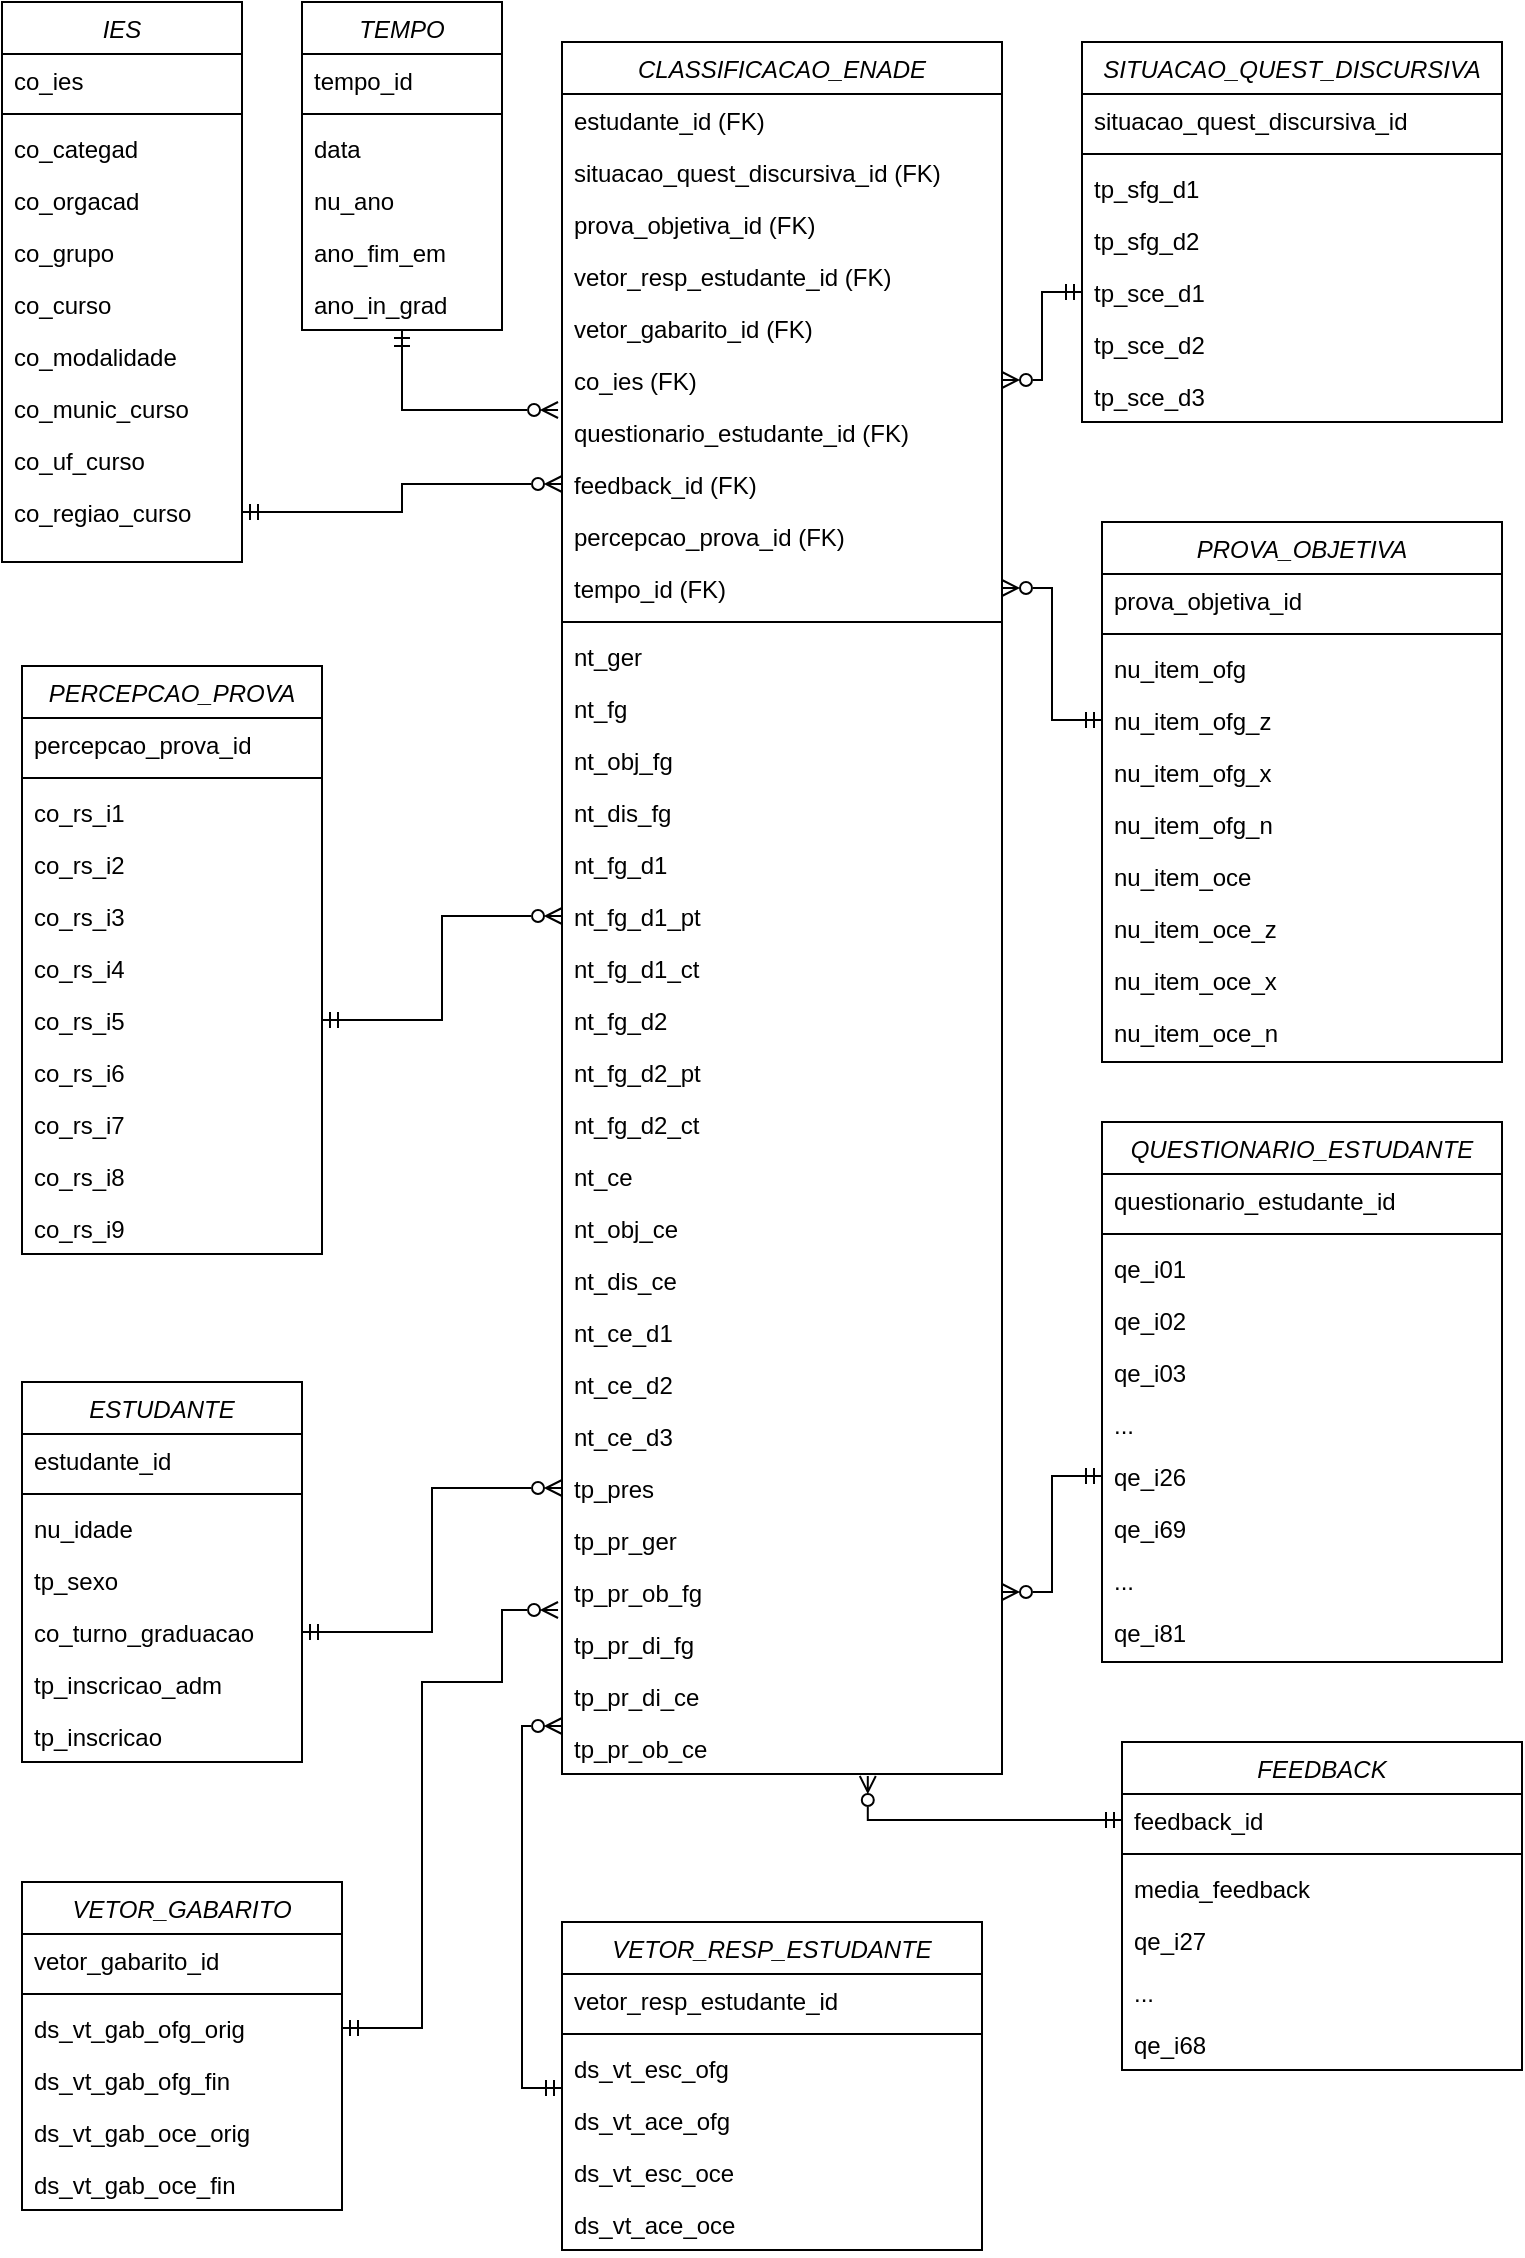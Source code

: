 <mxfile version="15.8.6" type="device"><diagram id="ba_h4ivJS6y_Fy19ibDH" name="Page-1"><mxGraphModel dx="868" dy="442" grid="1" gridSize="10" guides="1" tooltips="1" connect="1" arrows="1" fold="1" page="1" pageScale="1" pageWidth="827" pageHeight="1169" math="0" shadow="0"><root><mxCell id="0"/><mxCell id="1" parent="0"/><mxCell id="IWCST9EDbvNcJb1vTDIy-1" value="IES" style="swimlane;fontStyle=2;align=center;verticalAlign=top;childLayout=stackLayout;horizontal=1;startSize=26;horizontalStack=0;resizeParent=1;resizeLast=0;collapsible=1;marginBottom=0;rounded=0;shadow=0;strokeWidth=1;" parent="1" vertex="1"><mxGeometry x="40" y="10" width="120" height="280" as="geometry"><mxRectangle x="90" y="290" width="160" height="26" as="alternateBounds"/></mxGeometry></mxCell><mxCell id="IWCST9EDbvNcJb1vTDIy-2" value="co_ies" style="text;align=left;verticalAlign=top;spacingLeft=4;spacingRight=4;overflow=hidden;rotatable=0;points=[[0,0.5],[1,0.5]];portConstraint=eastwest;" parent="IWCST9EDbvNcJb1vTDIy-1" vertex="1"><mxGeometry y="26" width="120" height="26" as="geometry"/></mxCell><mxCell id="IWCST9EDbvNcJb1vTDIy-3" value="" style="line;html=1;strokeWidth=1;align=left;verticalAlign=middle;spacingTop=-1;spacingLeft=3;spacingRight=3;rotatable=0;labelPosition=right;points=[];portConstraint=eastwest;" parent="IWCST9EDbvNcJb1vTDIy-1" vertex="1"><mxGeometry y="52" width="120" height="8" as="geometry"/></mxCell><mxCell id="IWCST9EDbvNcJb1vTDIy-4" value="co_categad" style="text;align=left;verticalAlign=top;spacingLeft=4;spacingRight=4;overflow=hidden;rotatable=0;points=[[0,0.5],[1,0.5]];portConstraint=eastwest;" parent="IWCST9EDbvNcJb1vTDIy-1" vertex="1"><mxGeometry y="60" width="120" height="26" as="geometry"/></mxCell><mxCell id="IWCST9EDbvNcJb1vTDIy-5" value="co_orgacad" style="text;align=left;verticalAlign=top;spacingLeft=4;spacingRight=4;overflow=hidden;rotatable=0;points=[[0,0.5],[1,0.5]];portConstraint=eastwest;rounded=0;shadow=0;html=0;" parent="IWCST9EDbvNcJb1vTDIy-1" vertex="1"><mxGeometry y="86" width="120" height="26" as="geometry"/></mxCell><mxCell id="IWCST9EDbvNcJb1vTDIy-6" value="co_grupo" style="text;align=left;verticalAlign=top;spacingLeft=4;spacingRight=4;overflow=hidden;rotatable=0;points=[[0,0.5],[1,0.5]];portConstraint=eastwest;" parent="IWCST9EDbvNcJb1vTDIy-1" vertex="1"><mxGeometry y="112" width="120" height="26" as="geometry"/></mxCell><mxCell id="IWCST9EDbvNcJb1vTDIy-7" value="co_curso" style="text;align=left;verticalAlign=top;spacingLeft=4;spacingRight=4;overflow=hidden;rotatable=0;points=[[0,0.5],[1,0.5]];portConstraint=eastwest;" parent="IWCST9EDbvNcJb1vTDIy-1" vertex="1"><mxGeometry y="138" width="120" height="26" as="geometry"/></mxCell><mxCell id="IWCST9EDbvNcJb1vTDIy-8" value="co_modalidade" style="text;align=left;verticalAlign=top;spacingLeft=4;spacingRight=4;overflow=hidden;rotatable=0;points=[[0,0.5],[1,0.5]];portConstraint=eastwest;" parent="IWCST9EDbvNcJb1vTDIy-1" vertex="1"><mxGeometry y="164" width="120" height="26" as="geometry"/></mxCell><mxCell id="IWCST9EDbvNcJb1vTDIy-9" value="co_munic_curso" style="text;align=left;verticalAlign=top;spacingLeft=4;spacingRight=4;overflow=hidden;rotatable=0;points=[[0,0.5],[1,0.5]];portConstraint=eastwest;" parent="IWCST9EDbvNcJb1vTDIy-1" vertex="1"><mxGeometry y="190" width="120" height="26" as="geometry"/></mxCell><mxCell id="IWCST9EDbvNcJb1vTDIy-10" value="co_uf_curso" style="text;align=left;verticalAlign=top;spacingLeft=4;spacingRight=4;overflow=hidden;rotatable=0;points=[[0,0.5],[1,0.5]];portConstraint=eastwest;" parent="IWCST9EDbvNcJb1vTDIy-1" vertex="1"><mxGeometry y="216" width="120" height="26" as="geometry"/></mxCell><mxCell id="IWCST9EDbvNcJb1vTDIy-11" value="co_regiao_curso" style="text;align=left;verticalAlign=top;spacingLeft=4;spacingRight=4;overflow=hidden;rotatable=0;points=[[0,0.5],[1,0.5]];portConstraint=eastwest;" parent="IWCST9EDbvNcJb1vTDIy-1" vertex="1"><mxGeometry y="242" width="120" height="26" as="geometry"/></mxCell><mxCell id="IWCST9EDbvNcJb1vTDIy-16" value="CLASSIFICACAO_ENADE" style="swimlane;fontStyle=2;align=center;verticalAlign=top;childLayout=stackLayout;horizontal=1;startSize=26;horizontalStack=0;resizeParent=1;resizeLast=0;collapsible=1;marginBottom=0;rounded=0;shadow=0;strokeWidth=1;" parent="1" vertex="1"><mxGeometry x="320" y="30" width="220" height="866" as="geometry"><mxRectangle x="550" y="140" width="160" height="26" as="alternateBounds"/></mxGeometry></mxCell><mxCell id="C4GE0mZoSzDevrHWdvWt-9" value="estudante_id (FK)" style="text;align=left;verticalAlign=top;spacingLeft=4;spacingRight=4;overflow=hidden;rotatable=0;points=[[0,0.5],[1,0.5]];portConstraint=eastwest;rounded=0;shadow=0;html=0;" parent="IWCST9EDbvNcJb1vTDIy-16" vertex="1"><mxGeometry y="26" width="220" height="26" as="geometry"/></mxCell><mxCell id="IWCST9EDbvNcJb1vTDIy-19" value="situacao_quest_discursiva_id (FK)" style="text;align=left;verticalAlign=top;spacingLeft=4;spacingRight=4;overflow=hidden;rotatable=0;points=[[0,0.5],[1,0.5]];portConstraint=eastwest;rounded=0;shadow=0;html=0;" parent="IWCST9EDbvNcJb1vTDIy-16" vertex="1"><mxGeometry y="52" width="220" height="26" as="geometry"/></mxCell><mxCell id="GrWJBbrMZWDNgsEZ66Qq-13" value="prova_objetiva_id (FK)" style="text;align=left;verticalAlign=top;spacingLeft=4;spacingRight=4;overflow=hidden;rotatable=0;points=[[0,0.5],[1,0.5]];portConstraint=eastwest;rounded=0;shadow=0;html=0;" vertex="1" parent="IWCST9EDbvNcJb1vTDIy-16"><mxGeometry y="78" width="220" height="26" as="geometry"/></mxCell><mxCell id="GrWJBbrMZWDNgsEZ66Qq-15" value="vetor_resp_estudante_id (FK)" style="text;align=left;verticalAlign=top;spacingLeft=4;spacingRight=4;overflow=hidden;rotatable=0;points=[[0,0.5],[1,0.5]];portConstraint=eastwest;rounded=0;shadow=0;html=0;" vertex="1" parent="IWCST9EDbvNcJb1vTDIy-16"><mxGeometry y="104" width="220" height="26" as="geometry"/></mxCell><mxCell id="GrWJBbrMZWDNgsEZ66Qq-16" value="vetor_gabarito_id (FK)" style="text;align=left;verticalAlign=top;spacingLeft=4;spacingRight=4;overflow=hidden;rotatable=0;points=[[0,0.5],[1,0.5]];portConstraint=eastwest;rounded=0;shadow=0;html=0;" vertex="1" parent="IWCST9EDbvNcJb1vTDIy-16"><mxGeometry y="130" width="220" height="26" as="geometry"/></mxCell><mxCell id="IWCST9EDbvNcJb1vTDIy-17" value="co_ies (FK)" style="text;align=left;verticalAlign=top;spacingLeft=4;spacingRight=4;overflow=hidden;rotatable=0;points=[[0,0.5],[1,0.5]];portConstraint=eastwest;" parent="IWCST9EDbvNcJb1vTDIy-16" vertex="1"><mxGeometry y="156" width="220" height="26" as="geometry"/></mxCell><mxCell id="C4GE0mZoSzDevrHWdvWt-8" value="questionario_estudante_id (FK)" style="text;align=left;verticalAlign=top;spacingLeft=4;spacingRight=4;overflow=hidden;rotatable=0;points=[[0,0.5],[1,0.5]];portConstraint=eastwest;rounded=0;shadow=0;html=0;" parent="IWCST9EDbvNcJb1vTDIy-16" vertex="1"><mxGeometry y="182" width="220" height="26" as="geometry"/></mxCell><mxCell id="GrWJBbrMZWDNgsEZ66Qq-14" value="feedback_id (FK)" style="text;align=left;verticalAlign=top;spacingLeft=4;spacingRight=4;overflow=hidden;rotatable=0;points=[[0,0.5],[1,0.5]];portConstraint=eastwest;rounded=0;shadow=0;html=0;" vertex="1" parent="IWCST9EDbvNcJb1vTDIy-16"><mxGeometry y="208" width="220" height="26" as="geometry"/></mxCell><mxCell id="C4GE0mZoSzDevrHWdvWt-10" value="percepcao_prova_id (FK)" style="text;align=left;verticalAlign=top;spacingLeft=4;spacingRight=4;overflow=hidden;rotatable=0;points=[[0,0.5],[1,0.5]];portConstraint=eastwest;rounded=0;shadow=0;html=0;" parent="IWCST9EDbvNcJb1vTDIy-16" vertex="1"><mxGeometry y="234" width="220" height="26" as="geometry"/></mxCell><mxCell id="IWCST9EDbvNcJb1vTDIy-18" value="tempo_id (FK)" style="text;align=left;verticalAlign=top;spacingLeft=4;spacingRight=4;overflow=hidden;rotatable=0;points=[[0,0.5],[1,0.5]];portConstraint=eastwest;rounded=0;shadow=0;html=0;" parent="IWCST9EDbvNcJb1vTDIy-16" vertex="1"><mxGeometry y="260" width="220" height="26" as="geometry"/></mxCell><mxCell id="IWCST9EDbvNcJb1vTDIy-20" value="" style="line;html=1;strokeWidth=1;align=left;verticalAlign=middle;spacingTop=-1;spacingLeft=3;spacingRight=3;rotatable=0;labelPosition=right;points=[];portConstraint=eastwest;" parent="IWCST9EDbvNcJb1vTDIy-16" vertex="1"><mxGeometry y="286" width="220" height="8" as="geometry"/></mxCell><mxCell id="IWCST9EDbvNcJb1vTDIy-102" value="nt_ger" style="text;align=left;verticalAlign=top;spacingLeft=4;spacingRight=4;overflow=hidden;rotatable=0;points=[[0,0.5],[1,0.5]];portConstraint=eastwest;" parent="IWCST9EDbvNcJb1vTDIy-16" vertex="1"><mxGeometry y="294" width="220" height="26" as="geometry"/></mxCell><mxCell id="IWCST9EDbvNcJb1vTDIy-103" value="nt_fg" style="text;align=left;verticalAlign=top;spacingLeft=4;spacingRight=4;overflow=hidden;rotatable=0;points=[[0,0.5],[1,0.5]];portConstraint=eastwest;" parent="IWCST9EDbvNcJb1vTDIy-16" vertex="1"><mxGeometry y="320" width="220" height="26" as="geometry"/></mxCell><mxCell id="IWCST9EDbvNcJb1vTDIy-104" value="nt_obj_fg" style="text;align=left;verticalAlign=top;spacingLeft=4;spacingRight=4;overflow=hidden;rotatable=0;points=[[0,0.5],[1,0.5]];portConstraint=eastwest;" parent="IWCST9EDbvNcJb1vTDIy-16" vertex="1"><mxGeometry y="346" width="220" height="26" as="geometry"/></mxCell><mxCell id="IWCST9EDbvNcJb1vTDIy-105" value="nt_dis_fg" style="text;align=left;verticalAlign=top;spacingLeft=4;spacingRight=4;overflow=hidden;rotatable=0;points=[[0,0.5],[1,0.5]];portConstraint=eastwest;" parent="IWCST9EDbvNcJb1vTDIy-16" vertex="1"><mxGeometry y="372" width="220" height="26" as="geometry"/></mxCell><mxCell id="IWCST9EDbvNcJb1vTDIy-106" value="nt_fg_d1" style="text;align=left;verticalAlign=top;spacingLeft=4;spacingRight=4;overflow=hidden;rotatable=0;points=[[0,0.5],[1,0.5]];portConstraint=eastwest;" parent="IWCST9EDbvNcJb1vTDIy-16" vertex="1"><mxGeometry y="398" width="220" height="26" as="geometry"/></mxCell><mxCell id="IWCST9EDbvNcJb1vTDIy-107" value="nt_fg_d1_pt" style="text;align=left;verticalAlign=top;spacingLeft=4;spacingRight=4;overflow=hidden;rotatable=0;points=[[0,0.5],[1,0.5]];portConstraint=eastwest;" parent="IWCST9EDbvNcJb1vTDIy-16" vertex="1"><mxGeometry y="424" width="220" height="26" as="geometry"/></mxCell><mxCell id="IWCST9EDbvNcJb1vTDIy-108" value="nt_fg_d1_ct" style="text;align=left;verticalAlign=top;spacingLeft=4;spacingRight=4;overflow=hidden;rotatable=0;points=[[0,0.5],[1,0.5]];portConstraint=eastwest;" parent="IWCST9EDbvNcJb1vTDIy-16" vertex="1"><mxGeometry y="450" width="220" height="26" as="geometry"/></mxCell><mxCell id="IWCST9EDbvNcJb1vTDIy-109" value="nt_fg_d2" style="text;align=left;verticalAlign=top;spacingLeft=4;spacingRight=4;overflow=hidden;rotatable=0;points=[[0,0.5],[1,0.5]];portConstraint=eastwest;" parent="IWCST9EDbvNcJb1vTDIy-16" vertex="1"><mxGeometry y="476" width="220" height="26" as="geometry"/></mxCell><mxCell id="IWCST9EDbvNcJb1vTDIy-110" value="nt_fg_d2_pt" style="text;align=left;verticalAlign=top;spacingLeft=4;spacingRight=4;overflow=hidden;rotatable=0;points=[[0,0.5],[1,0.5]];portConstraint=eastwest;" parent="IWCST9EDbvNcJb1vTDIy-16" vertex="1"><mxGeometry y="502" width="220" height="26" as="geometry"/></mxCell><mxCell id="IWCST9EDbvNcJb1vTDIy-111" value="nt_fg_d2_ct" style="text;align=left;verticalAlign=top;spacingLeft=4;spacingRight=4;overflow=hidden;rotatable=0;points=[[0,0.5],[1,0.5]];portConstraint=eastwest;" parent="IWCST9EDbvNcJb1vTDIy-16" vertex="1"><mxGeometry y="528" width="220" height="26" as="geometry"/></mxCell><mxCell id="IWCST9EDbvNcJb1vTDIy-112" value="nt_ce" style="text;align=left;verticalAlign=top;spacingLeft=4;spacingRight=4;overflow=hidden;rotatable=0;points=[[0,0.5],[1,0.5]];portConstraint=eastwest;" parent="IWCST9EDbvNcJb1vTDIy-16" vertex="1"><mxGeometry y="554" width="220" height="26" as="geometry"/></mxCell><mxCell id="IWCST9EDbvNcJb1vTDIy-158" value="nt_obj_ce" style="text;align=left;verticalAlign=top;spacingLeft=4;spacingRight=4;overflow=hidden;rotatable=0;points=[[0,0.5],[1,0.5]];portConstraint=eastwest;" parent="IWCST9EDbvNcJb1vTDIy-16" vertex="1"><mxGeometry y="580" width="220" height="26" as="geometry"/></mxCell><mxCell id="IWCST9EDbvNcJb1vTDIy-159" value="nt_dis_ce" style="text;align=left;verticalAlign=top;spacingLeft=4;spacingRight=4;overflow=hidden;rotatable=0;points=[[0,0.5],[1,0.5]];portConstraint=eastwest;" parent="IWCST9EDbvNcJb1vTDIy-16" vertex="1"><mxGeometry y="606" width="220" height="26" as="geometry"/></mxCell><mxCell id="IWCST9EDbvNcJb1vTDIy-160" value="nt_ce_d1" style="text;align=left;verticalAlign=top;spacingLeft=4;spacingRight=4;overflow=hidden;rotatable=0;points=[[0,0.5],[1,0.5]];portConstraint=eastwest;" parent="IWCST9EDbvNcJb1vTDIy-16" vertex="1"><mxGeometry y="632" width="220" height="26" as="geometry"/></mxCell><mxCell id="IWCST9EDbvNcJb1vTDIy-161" value="nt_ce_d2" style="text;align=left;verticalAlign=top;spacingLeft=4;spacingRight=4;overflow=hidden;rotatable=0;points=[[0,0.5],[1,0.5]];portConstraint=eastwest;" parent="IWCST9EDbvNcJb1vTDIy-16" vertex="1"><mxGeometry y="658" width="220" height="26" as="geometry"/></mxCell><mxCell id="IWCST9EDbvNcJb1vTDIy-162" value="nt_ce_d3" style="text;align=left;verticalAlign=top;spacingLeft=4;spacingRight=4;overflow=hidden;rotatable=0;points=[[0,0.5],[1,0.5]];portConstraint=eastwest;" parent="IWCST9EDbvNcJb1vTDIy-16" vertex="1"><mxGeometry y="684" width="220" height="26" as="geometry"/></mxCell><mxCell id="IWCST9EDbvNcJb1vTDIy-72" value="tp_pres" style="text;align=left;verticalAlign=top;spacingLeft=4;spacingRight=4;overflow=hidden;rotatable=0;points=[[0,0.5],[1,0.5]];portConstraint=eastwest;" parent="IWCST9EDbvNcJb1vTDIy-16" vertex="1"><mxGeometry y="710" width="220" height="26" as="geometry"/></mxCell><mxCell id="IWCST9EDbvNcJb1vTDIy-73" value="tp_pr_ger" style="text;align=left;verticalAlign=top;spacingLeft=4;spacingRight=4;overflow=hidden;rotatable=0;points=[[0,0.5],[1,0.5]];portConstraint=eastwest;" parent="IWCST9EDbvNcJb1vTDIy-16" vertex="1"><mxGeometry y="736" width="220" height="26" as="geometry"/></mxCell><mxCell id="G4sSqQQe-vU9CgcFSN1n-17" value="tp_pr_ob_fg" style="text;align=left;verticalAlign=top;spacingLeft=4;spacingRight=4;overflow=hidden;rotatable=0;points=[[0,0.5],[1,0.5]];portConstraint=eastwest;" parent="IWCST9EDbvNcJb1vTDIy-16" vertex="1"><mxGeometry y="762" width="220" height="26" as="geometry"/></mxCell><mxCell id="IWCST9EDbvNcJb1vTDIy-75" value="tp_pr_di_fg" style="text;align=left;verticalAlign=top;spacingLeft=4;spacingRight=4;overflow=hidden;rotatable=0;points=[[0,0.5],[1,0.5]];portConstraint=eastwest;" parent="IWCST9EDbvNcJb1vTDIy-16" vertex="1"><mxGeometry y="788" width="220" height="26" as="geometry"/></mxCell><mxCell id="IWCST9EDbvNcJb1vTDIy-77" value="tp_pr_di_ce" style="text;align=left;verticalAlign=top;spacingLeft=4;spacingRight=4;overflow=hidden;rotatable=0;points=[[0,0.5],[1,0.5]];portConstraint=eastwest;" parent="IWCST9EDbvNcJb1vTDIy-16" vertex="1"><mxGeometry y="814" width="220" height="26" as="geometry"/></mxCell><mxCell id="IWCST9EDbvNcJb1vTDIy-76" value="tp_pr_ob_ce" style="text;align=left;verticalAlign=top;spacingLeft=4;spacingRight=4;overflow=hidden;rotatable=0;points=[[0,0.5],[1,0.5]];portConstraint=eastwest;" parent="IWCST9EDbvNcJb1vTDIy-16" vertex="1"><mxGeometry y="840" width="220" height="26" as="geometry"/></mxCell><mxCell id="IWCST9EDbvNcJb1vTDIy-53" value="SITUACAO_QUEST_DISCURSIVA" style="swimlane;fontStyle=2;align=center;verticalAlign=top;childLayout=stackLayout;horizontal=1;startSize=26;horizontalStack=0;resizeParent=1;resizeLast=0;collapsible=1;marginBottom=0;rounded=0;shadow=0;strokeWidth=1;" parent="1" vertex="1"><mxGeometry x="580" y="30" width="210" height="190" as="geometry"><mxRectangle x="550" y="140" width="160" height="26" as="alternateBounds"/></mxGeometry></mxCell><mxCell id="IWCST9EDbvNcJb1vTDIy-54" value="situacao_quest_discursiva_id" style="text;align=left;verticalAlign=top;spacingLeft=4;spacingRight=4;overflow=hidden;rotatable=0;points=[[0,0.5],[1,0.5]];portConstraint=eastwest;" parent="IWCST9EDbvNcJb1vTDIy-53" vertex="1"><mxGeometry y="26" width="210" height="26" as="geometry"/></mxCell><mxCell id="IWCST9EDbvNcJb1vTDIy-55" value="" style="line;html=1;strokeWidth=1;align=left;verticalAlign=middle;spacingTop=-1;spacingLeft=3;spacingRight=3;rotatable=0;labelPosition=right;points=[];portConstraint=eastwest;" parent="IWCST9EDbvNcJb1vTDIy-53" vertex="1"><mxGeometry y="52" width="210" height="8" as="geometry"/></mxCell><mxCell id="IWCST9EDbvNcJb1vTDIy-87" value="tp_sfg_d1" style="text;align=left;verticalAlign=top;spacingLeft=4;spacingRight=4;overflow=hidden;rotatable=0;points=[[0,0.5],[1,0.5]];portConstraint=eastwest;" parent="IWCST9EDbvNcJb1vTDIy-53" vertex="1"><mxGeometry y="60" width="210" height="26" as="geometry"/></mxCell><mxCell id="IWCST9EDbvNcJb1vTDIy-88" value="tp_sfg_d2" style="text;align=left;verticalAlign=top;spacingLeft=4;spacingRight=4;overflow=hidden;rotatable=0;points=[[0,0.5],[1,0.5]];portConstraint=eastwest;" parent="IWCST9EDbvNcJb1vTDIy-53" vertex="1"><mxGeometry y="86" width="210" height="26" as="geometry"/></mxCell><mxCell id="IWCST9EDbvNcJb1vTDIy-89" value="tp_sce_d1" style="text;align=left;verticalAlign=top;spacingLeft=4;spacingRight=4;overflow=hidden;rotatable=0;points=[[0,0.5],[1,0.5]];portConstraint=eastwest;" parent="IWCST9EDbvNcJb1vTDIy-53" vertex="1"><mxGeometry y="112" width="210" height="26" as="geometry"/></mxCell><mxCell id="IWCST9EDbvNcJb1vTDIy-90" value="tp_sce_d2" style="text;align=left;verticalAlign=top;spacingLeft=4;spacingRight=4;overflow=hidden;rotatable=0;points=[[0,0.5],[1,0.5]];portConstraint=eastwest;" parent="IWCST9EDbvNcJb1vTDIy-53" vertex="1"><mxGeometry y="138" width="210" height="26" as="geometry"/></mxCell><mxCell id="IWCST9EDbvNcJb1vTDIy-91" value="tp_sce_d3" style="text;align=left;verticalAlign=top;spacingLeft=4;spacingRight=4;overflow=hidden;rotatable=0;points=[[0,0.5],[1,0.5]];portConstraint=eastwest;" parent="IWCST9EDbvNcJb1vTDIy-53" vertex="1"><mxGeometry y="164" width="210" height="26" as="geometry"/></mxCell><mxCell id="IWCST9EDbvNcJb1vTDIy-114" value="PERCEPCAO_PROVA" style="swimlane;fontStyle=2;align=center;verticalAlign=top;childLayout=stackLayout;horizontal=1;startSize=26;horizontalStack=0;resizeParent=1;resizeLast=0;collapsible=1;marginBottom=0;rounded=0;shadow=0;strokeWidth=1;" parent="1" vertex="1"><mxGeometry x="50" y="342" width="150" height="294" as="geometry"><mxRectangle x="550" y="140" width="160" height="26" as="alternateBounds"/></mxGeometry></mxCell><mxCell id="IWCST9EDbvNcJb1vTDIy-115" value="percepcao_prova_id" style="text;align=left;verticalAlign=top;spacingLeft=4;spacingRight=4;overflow=hidden;rotatable=0;points=[[0,0.5],[1,0.5]];portConstraint=eastwest;" parent="IWCST9EDbvNcJb1vTDIy-114" vertex="1"><mxGeometry y="26" width="150" height="26" as="geometry"/></mxCell><mxCell id="IWCST9EDbvNcJb1vTDIy-116" value="" style="line;html=1;strokeWidth=1;align=left;verticalAlign=middle;spacingTop=-1;spacingLeft=3;spacingRight=3;rotatable=0;labelPosition=right;points=[];portConstraint=eastwest;" parent="IWCST9EDbvNcJb1vTDIy-114" vertex="1"><mxGeometry y="52" width="150" height="8" as="geometry"/></mxCell><mxCell id="IWCST9EDbvNcJb1vTDIy-117" value="co_rs_i1" style="text;align=left;verticalAlign=top;spacingLeft=4;spacingRight=4;overflow=hidden;rotatable=0;points=[[0,0.5],[1,0.5]];portConstraint=eastwest;" parent="IWCST9EDbvNcJb1vTDIy-114" vertex="1"><mxGeometry y="60" width="150" height="26" as="geometry"/></mxCell><mxCell id="IWCST9EDbvNcJb1vTDIy-118" value="co_rs_i2" style="text;align=left;verticalAlign=top;spacingLeft=4;spacingRight=4;overflow=hidden;rotatable=0;points=[[0,0.5],[1,0.5]];portConstraint=eastwest;" parent="IWCST9EDbvNcJb1vTDIy-114" vertex="1"><mxGeometry y="86" width="150" height="26" as="geometry"/></mxCell><mxCell id="IWCST9EDbvNcJb1vTDIy-119" value="co_rs_i3" style="text;align=left;verticalAlign=top;spacingLeft=4;spacingRight=4;overflow=hidden;rotatable=0;points=[[0,0.5],[1,0.5]];portConstraint=eastwest;" parent="IWCST9EDbvNcJb1vTDIy-114" vertex="1"><mxGeometry y="112" width="150" height="26" as="geometry"/></mxCell><mxCell id="IWCST9EDbvNcJb1vTDIy-120" value="co_rs_i4" style="text;align=left;verticalAlign=top;spacingLeft=4;spacingRight=4;overflow=hidden;rotatable=0;points=[[0,0.5],[1,0.5]];portConstraint=eastwest;" parent="IWCST9EDbvNcJb1vTDIy-114" vertex="1"><mxGeometry y="138" width="150" height="26" as="geometry"/></mxCell><mxCell id="IWCST9EDbvNcJb1vTDIy-121" value="co_rs_i5" style="text;align=left;verticalAlign=top;spacingLeft=4;spacingRight=4;overflow=hidden;rotatable=0;points=[[0,0.5],[1,0.5]];portConstraint=eastwest;" parent="IWCST9EDbvNcJb1vTDIy-114" vertex="1"><mxGeometry y="164" width="150" height="26" as="geometry"/></mxCell><mxCell id="IWCST9EDbvNcJb1vTDIy-122" value="co_rs_i6" style="text;align=left;verticalAlign=top;spacingLeft=4;spacingRight=4;overflow=hidden;rotatable=0;points=[[0,0.5],[1,0.5]];portConstraint=eastwest;" parent="IWCST9EDbvNcJb1vTDIy-114" vertex="1"><mxGeometry y="190" width="150" height="26" as="geometry"/></mxCell><mxCell id="IWCST9EDbvNcJb1vTDIy-123" value="co_rs_i7" style="text;align=left;verticalAlign=top;spacingLeft=4;spacingRight=4;overflow=hidden;rotatable=0;points=[[0,0.5],[1,0.5]];portConstraint=eastwest;" parent="IWCST9EDbvNcJb1vTDIy-114" vertex="1"><mxGeometry y="216" width="150" height="26" as="geometry"/></mxCell><mxCell id="IWCST9EDbvNcJb1vTDIy-124" value="co_rs_i8" style="text;align=left;verticalAlign=top;spacingLeft=4;spacingRight=4;overflow=hidden;rotatable=0;points=[[0,0.5],[1,0.5]];portConstraint=eastwest;" parent="IWCST9EDbvNcJb1vTDIy-114" vertex="1"><mxGeometry y="242" width="150" height="26" as="geometry"/></mxCell><mxCell id="IWCST9EDbvNcJb1vTDIy-125" value="co_rs_i9" style="text;align=left;verticalAlign=top;spacingLeft=4;spacingRight=4;overflow=hidden;rotatable=0;points=[[0,0.5],[1,0.5]];portConstraint=eastwest;" parent="IWCST9EDbvNcJb1vTDIy-114" vertex="1"><mxGeometry y="268" width="150" height="26" as="geometry"/></mxCell><mxCell id="G4sSqQQe-vU9CgcFSN1n-5" value="ESTUDANTE" style="swimlane;fontStyle=2;align=center;verticalAlign=top;childLayout=stackLayout;horizontal=1;startSize=26;horizontalStack=0;resizeParent=1;resizeLast=0;collapsible=1;marginBottom=0;rounded=0;shadow=0;strokeWidth=1;" parent="1" vertex="1"><mxGeometry x="50" y="700" width="140" height="190" as="geometry"><mxRectangle x="550" y="140" width="160" height="26" as="alternateBounds"/></mxGeometry></mxCell><mxCell id="G4sSqQQe-vU9CgcFSN1n-6" value="estudante_id" style="text;align=left;verticalAlign=top;spacingLeft=4;spacingRight=4;overflow=hidden;rotatable=0;points=[[0,0.5],[1,0.5]];portConstraint=eastwest;" parent="G4sSqQQe-vU9CgcFSN1n-5" vertex="1"><mxGeometry y="26" width="140" height="26" as="geometry"/></mxCell><mxCell id="G4sSqQQe-vU9CgcFSN1n-7" value="" style="line;html=1;strokeWidth=1;align=left;verticalAlign=middle;spacingTop=-1;spacingLeft=3;spacingRight=3;rotatable=0;labelPosition=right;points=[];portConstraint=eastwest;" parent="G4sSqQQe-vU9CgcFSN1n-5" vertex="1"><mxGeometry y="52" width="140" height="8" as="geometry"/></mxCell><mxCell id="G4sSqQQe-vU9CgcFSN1n-8" value="nu_idade" style="text;align=left;verticalAlign=top;spacingLeft=4;spacingRight=4;overflow=hidden;rotatable=0;points=[[0,0.5],[1,0.5]];portConstraint=eastwest;" parent="G4sSqQQe-vU9CgcFSN1n-5" vertex="1"><mxGeometry y="60" width="140" height="26" as="geometry"/></mxCell><mxCell id="G4sSqQQe-vU9CgcFSN1n-9" value="tp_sexo" style="text;align=left;verticalAlign=top;spacingLeft=4;spacingRight=4;overflow=hidden;rotatable=0;points=[[0,0.5],[1,0.5]];portConstraint=eastwest;" parent="G4sSqQQe-vU9CgcFSN1n-5" vertex="1"><mxGeometry y="86" width="140" height="26" as="geometry"/></mxCell><mxCell id="G4sSqQQe-vU9CgcFSN1n-12" value="co_turno_graduacao" style="text;align=left;verticalAlign=top;spacingLeft=4;spacingRight=4;overflow=hidden;rotatable=0;points=[[0,0.5],[1,0.5]];portConstraint=eastwest;" parent="G4sSqQQe-vU9CgcFSN1n-5" vertex="1"><mxGeometry y="112" width="140" height="26" as="geometry"/></mxCell><mxCell id="G4sSqQQe-vU9CgcFSN1n-14" value="tp_inscricao_adm" style="text;align=left;verticalAlign=top;spacingLeft=4;spacingRight=4;overflow=hidden;rotatable=0;points=[[0,0.5],[1,0.5]];portConstraint=eastwest;" parent="G4sSqQQe-vU9CgcFSN1n-5" vertex="1"><mxGeometry y="138" width="140" height="26" as="geometry"/></mxCell><mxCell id="G4sSqQQe-vU9CgcFSN1n-13" value="tp_inscricao" style="text;align=left;verticalAlign=top;spacingLeft=4;spacingRight=4;overflow=hidden;rotatable=0;points=[[0,0.5],[1,0.5]];portConstraint=eastwest;" parent="G4sSqQQe-vU9CgcFSN1n-5" vertex="1"><mxGeometry y="164" width="140" height="26" as="geometry"/></mxCell><mxCell id="G4sSqQQe-vU9CgcFSN1n-21" value="QUESTIONARIO_ESTUDANTE" style="swimlane;fontStyle=2;align=center;verticalAlign=top;childLayout=stackLayout;horizontal=1;startSize=26;horizontalStack=0;resizeParent=1;resizeLast=0;collapsible=1;marginBottom=0;rounded=0;shadow=0;strokeWidth=1;" parent="1" vertex="1"><mxGeometry x="590" y="570" width="200" height="270" as="geometry"><mxRectangle x="550" y="140" width="160" height="26" as="alternateBounds"/></mxGeometry></mxCell><mxCell id="G4sSqQQe-vU9CgcFSN1n-22" value="questionario_estudante_id" style="text;align=left;verticalAlign=top;spacingLeft=4;spacingRight=4;overflow=hidden;rotatable=0;points=[[0,0.5],[1,0.5]];portConstraint=eastwest;" parent="G4sSqQQe-vU9CgcFSN1n-21" vertex="1"><mxGeometry y="26" width="200" height="26" as="geometry"/></mxCell><mxCell id="G4sSqQQe-vU9CgcFSN1n-23" value="" style="line;html=1;strokeWidth=1;align=left;verticalAlign=middle;spacingTop=-1;spacingLeft=3;spacingRight=3;rotatable=0;labelPosition=right;points=[];portConstraint=eastwest;" parent="G4sSqQQe-vU9CgcFSN1n-21" vertex="1"><mxGeometry y="52" width="200" height="8" as="geometry"/></mxCell><mxCell id="G4sSqQQe-vU9CgcFSN1n-24" value="qe_i01" style="text;align=left;verticalAlign=top;spacingLeft=4;spacingRight=4;overflow=hidden;rotatable=0;points=[[0,0.5],[1,0.5]];portConstraint=eastwest;" parent="G4sSqQQe-vU9CgcFSN1n-21" vertex="1"><mxGeometry y="60" width="200" height="26" as="geometry"/></mxCell><mxCell id="G4sSqQQe-vU9CgcFSN1n-25" value="qe_i02" style="text;align=left;verticalAlign=top;spacingLeft=4;spacingRight=4;overflow=hidden;rotatable=0;points=[[0,0.5],[1,0.5]];portConstraint=eastwest;" parent="G4sSqQQe-vU9CgcFSN1n-21" vertex="1"><mxGeometry y="86" width="200" height="26" as="geometry"/></mxCell><mxCell id="G4sSqQQe-vU9CgcFSN1n-26" value="qe_i03" style="text;align=left;verticalAlign=top;spacingLeft=4;spacingRight=4;overflow=hidden;rotatable=0;points=[[0,0.5],[1,0.5]];portConstraint=eastwest;" parent="G4sSqQQe-vU9CgcFSN1n-21" vertex="1"><mxGeometry y="112" width="200" height="26" as="geometry"/></mxCell><mxCell id="G4sSqQQe-vU9CgcFSN1n-33" value="..." style="text;align=left;verticalAlign=top;spacingLeft=4;spacingRight=4;overflow=hidden;rotatable=0;points=[[0,0.5],[1,0.5]];portConstraint=eastwest;" parent="G4sSqQQe-vU9CgcFSN1n-21" vertex="1"><mxGeometry y="138" width="200" height="26" as="geometry"/></mxCell><mxCell id="G4sSqQQe-vU9CgcFSN1n-27" value="qe_i26" style="text;align=left;verticalAlign=top;spacingLeft=4;spacingRight=4;overflow=hidden;rotatable=0;points=[[0,0.5],[1,0.5]];portConstraint=eastwest;" parent="G4sSqQQe-vU9CgcFSN1n-21" vertex="1"><mxGeometry y="164" width="200" height="26" as="geometry"/></mxCell><mxCell id="G4sSqQQe-vU9CgcFSN1n-34" value="qe_i69" style="text;align=left;verticalAlign=top;spacingLeft=4;spacingRight=4;overflow=hidden;rotatable=0;points=[[0,0.5],[1,0.5]];portConstraint=eastwest;" parent="G4sSqQQe-vU9CgcFSN1n-21" vertex="1"><mxGeometry y="190" width="200" height="26" as="geometry"/></mxCell><mxCell id="G4sSqQQe-vU9CgcFSN1n-35" value="..." style="text;align=left;verticalAlign=top;spacingLeft=4;spacingRight=4;overflow=hidden;rotatable=0;points=[[0,0.5],[1,0.5]];portConstraint=eastwest;" parent="G4sSqQQe-vU9CgcFSN1n-21" vertex="1"><mxGeometry y="216" width="200" height="26" as="geometry"/></mxCell><mxCell id="PNZDtuHWqd3CNFFHwRyl-1" value="qe_i81" style="text;align=left;verticalAlign=top;spacingLeft=4;spacingRight=4;overflow=hidden;rotatable=0;points=[[0,0.5],[1,0.5]];portConstraint=eastwest;" parent="G4sSqQQe-vU9CgcFSN1n-21" vertex="1"><mxGeometry y="242" width="200" height="26" as="geometry"/></mxCell><mxCell id="GrWJBbrMZWDNgsEZ66Qq-17" style="edgeStyle=orthogonalEdgeStyle;rounded=0;orthogonalLoop=1;jettySize=auto;html=1;entryX=-0.009;entryY=0.077;entryDx=0;entryDy=0;entryPerimeter=0;startArrow=ERmandOne;startFill=0;endArrow=ERzeroToMany;endFill=0;" edge="1" parent="1" source="PNZDtuHWqd3CNFFHwRyl-2" target="C4GE0mZoSzDevrHWdvWt-8"><mxGeometry relative="1" as="geometry"/></mxCell><mxCell id="PNZDtuHWqd3CNFFHwRyl-2" value="TEMPO" style="swimlane;fontStyle=2;align=center;verticalAlign=top;childLayout=stackLayout;horizontal=1;startSize=26;horizontalStack=0;resizeParent=1;resizeLast=0;collapsible=1;marginBottom=0;rounded=0;shadow=0;strokeWidth=1;" parent="1" vertex="1"><mxGeometry x="190" y="10" width="100" height="164" as="geometry"><mxRectangle x="550" y="140" width="160" height="26" as="alternateBounds"/></mxGeometry></mxCell><mxCell id="PNZDtuHWqd3CNFFHwRyl-3" value="tempo_id" style="text;align=left;verticalAlign=top;spacingLeft=4;spacingRight=4;overflow=hidden;rotatable=0;points=[[0,0.5],[1,0.5]];portConstraint=eastwest;" parent="PNZDtuHWqd3CNFFHwRyl-2" vertex="1"><mxGeometry y="26" width="100" height="26" as="geometry"/></mxCell><mxCell id="PNZDtuHWqd3CNFFHwRyl-4" value="" style="line;html=1;strokeWidth=1;align=left;verticalAlign=middle;spacingTop=-1;spacingLeft=3;spacingRight=3;rotatable=0;labelPosition=right;points=[];portConstraint=eastwest;" parent="PNZDtuHWqd3CNFFHwRyl-2" vertex="1"><mxGeometry y="52" width="100" height="8" as="geometry"/></mxCell><mxCell id="C4GE0mZoSzDevrHWdvWt-11" value="data" style="text;align=left;verticalAlign=top;spacingLeft=4;spacingRight=4;overflow=hidden;rotatable=0;points=[[0,0.5],[1,0.5]];portConstraint=eastwest;" parent="PNZDtuHWqd3CNFFHwRyl-2" vertex="1"><mxGeometry y="60" width="100" height="26" as="geometry"/></mxCell><mxCell id="G4sSqQQe-vU9CgcFSN1n-1" value="nu_ano" style="text;align=left;verticalAlign=top;spacingLeft=4;spacingRight=4;overflow=hidden;rotatable=0;points=[[0,0.5],[1,0.5]];portConstraint=eastwest;" parent="PNZDtuHWqd3CNFFHwRyl-2" vertex="1"><mxGeometry y="86" width="100" height="26" as="geometry"/></mxCell><mxCell id="G4sSqQQe-vU9CgcFSN1n-10" value="ano_fim_em" style="text;align=left;verticalAlign=top;spacingLeft=4;spacingRight=4;overflow=hidden;rotatable=0;points=[[0,0.5],[1,0.5]];portConstraint=eastwest;" parent="PNZDtuHWqd3CNFFHwRyl-2" vertex="1"><mxGeometry y="112" width="100" height="26" as="geometry"/></mxCell><mxCell id="G4sSqQQe-vU9CgcFSN1n-11" value="ano_in_grad" style="text;align=left;verticalAlign=top;spacingLeft=4;spacingRight=4;overflow=hidden;rotatable=0;points=[[0,0.5],[1,0.5]];portConstraint=eastwest;" parent="PNZDtuHWqd3CNFFHwRyl-2" vertex="1"><mxGeometry y="138" width="100" height="26" as="geometry"/></mxCell><mxCell id="C4GE0mZoSzDevrHWdvWt-1" style="edgeStyle=orthogonalEdgeStyle;rounded=0;orthogonalLoop=1;jettySize=auto;html=1;exitX=1;exitY=0.5;exitDx=0;exitDy=0;entryX=0;entryY=0.5;entryDx=0;entryDy=0;endArrow=ERzeroToMany;endFill=0;startArrow=ERmandOne;startFill=0;" parent="1" source="IWCST9EDbvNcJb1vTDIy-121" target="IWCST9EDbvNcJb1vTDIy-107" edge="1"><mxGeometry relative="1" as="geometry"/></mxCell><mxCell id="C4GE0mZoSzDevrHWdvWt-6" style="edgeStyle=orthogonalEdgeStyle;rounded=0;orthogonalLoop=1;jettySize=auto;html=1;exitX=0;exitY=0.5;exitDx=0;exitDy=0;startArrow=ERmandOne;startFill=0;endArrow=ERzeroToMany;endFill=0;" parent="1" source="G4sSqQQe-vU9CgcFSN1n-27" target="G4sSqQQe-vU9CgcFSN1n-17" edge="1"><mxGeometry relative="1" as="geometry"/></mxCell><mxCell id="C4GE0mZoSzDevrHWdvWt-7" style="edgeStyle=orthogonalEdgeStyle;rounded=0;orthogonalLoop=1;jettySize=auto;html=1;exitX=1;exitY=0.5;exitDx=0;exitDy=0;startArrow=ERmandOne;startFill=0;endArrow=ERzeroToMany;endFill=0;" parent="1" source="G4sSqQQe-vU9CgcFSN1n-12" target="IWCST9EDbvNcJb1vTDIy-72" edge="1"><mxGeometry relative="1" as="geometry"/></mxCell><mxCell id="rGMq9STlui50n0ds5DlA-1" value="PROVA_OBJETIVA" style="swimlane;fontStyle=2;align=center;verticalAlign=top;childLayout=stackLayout;horizontal=1;startSize=26;horizontalStack=0;resizeParent=1;resizeLast=0;collapsible=1;marginBottom=0;rounded=0;shadow=0;strokeWidth=1;" parent="1" vertex="1"><mxGeometry x="590" y="270" width="200" height="270" as="geometry"><mxRectangle x="550" y="140" width="160" height="26" as="alternateBounds"/></mxGeometry></mxCell><mxCell id="rGMq9STlui50n0ds5DlA-2" value="prova_objetiva_id" style="text;align=left;verticalAlign=top;spacingLeft=4;spacingRight=4;overflow=hidden;rotatable=0;points=[[0,0.5],[1,0.5]];portConstraint=eastwest;" parent="rGMq9STlui50n0ds5DlA-1" vertex="1"><mxGeometry y="26" width="200" height="26" as="geometry"/></mxCell><mxCell id="rGMq9STlui50n0ds5DlA-3" value="" style="line;html=1;strokeWidth=1;align=left;verticalAlign=middle;spacingTop=-1;spacingLeft=3;spacingRight=3;rotatable=0;labelPosition=right;points=[];portConstraint=eastwest;" parent="rGMq9STlui50n0ds5DlA-1" vertex="1"><mxGeometry y="52" width="200" height="8" as="geometry"/></mxCell><mxCell id="IWCST9EDbvNcJb1vTDIy-39" value="nu_item_ofg" style="text;align=left;verticalAlign=top;spacingLeft=4;spacingRight=4;overflow=hidden;rotatable=0;points=[[0,0.5],[1,0.5]];portConstraint=eastwest;" parent="rGMq9STlui50n0ds5DlA-1" vertex="1"><mxGeometry y="60" width="200" height="26" as="geometry"/></mxCell><mxCell id="IWCST9EDbvNcJb1vTDIy-40" value="nu_item_ofg_z" style="text;align=left;verticalAlign=top;spacingLeft=4;spacingRight=4;overflow=hidden;rotatable=0;points=[[0,0.5],[1,0.5]];portConstraint=eastwest;" parent="rGMq9STlui50n0ds5DlA-1" vertex="1"><mxGeometry y="86" width="200" height="26" as="geometry"/></mxCell><mxCell id="IWCST9EDbvNcJb1vTDIy-41" value="nu_item_ofg_x" style="text;align=left;verticalAlign=top;spacingLeft=4;spacingRight=4;overflow=hidden;rotatable=0;points=[[0,0.5],[1,0.5]];portConstraint=eastwest;" parent="rGMq9STlui50n0ds5DlA-1" vertex="1"><mxGeometry y="112" width="200" height="26" as="geometry"/></mxCell><mxCell id="IWCST9EDbvNcJb1vTDIy-42" value="nu_item_ofg_n" style="text;align=left;verticalAlign=top;spacingLeft=4;spacingRight=4;overflow=hidden;rotatable=0;points=[[0,0.5],[1,0.5]];portConstraint=eastwest;" parent="rGMq9STlui50n0ds5DlA-1" vertex="1"><mxGeometry y="138" width="200" height="26" as="geometry"/></mxCell><mxCell id="IWCST9EDbvNcJb1vTDIy-43" value="nu_item_oce" style="text;align=left;verticalAlign=top;spacingLeft=4;spacingRight=4;overflow=hidden;rotatable=0;points=[[0,0.5],[1,0.5]];portConstraint=eastwest;" parent="rGMq9STlui50n0ds5DlA-1" vertex="1"><mxGeometry y="164" width="200" height="26" as="geometry"/></mxCell><mxCell id="IWCST9EDbvNcJb1vTDIy-44" value="nu_item_oce_z" style="text;align=left;verticalAlign=top;spacingLeft=4;spacingRight=4;overflow=hidden;rotatable=0;points=[[0,0.5],[1,0.5]];portConstraint=eastwest;" parent="rGMq9STlui50n0ds5DlA-1" vertex="1"><mxGeometry y="190" width="200" height="26" as="geometry"/></mxCell><mxCell id="IWCST9EDbvNcJb1vTDIy-45" value="nu_item_oce_x" style="text;align=left;verticalAlign=top;spacingLeft=4;spacingRight=4;overflow=hidden;rotatable=0;points=[[0,0.5],[1,0.5]];portConstraint=eastwest;" parent="rGMq9STlui50n0ds5DlA-1" vertex="1"><mxGeometry y="216" width="200" height="26" as="geometry"/></mxCell><mxCell id="IWCST9EDbvNcJb1vTDIy-46" value="nu_item_oce_n" style="text;align=left;verticalAlign=top;spacingLeft=4;spacingRight=4;overflow=hidden;rotatable=0;points=[[0,0.5],[1,0.5]];portConstraint=eastwest;" parent="rGMq9STlui50n0ds5DlA-1" vertex="1"><mxGeometry y="242" width="200" height="26" as="geometry"/></mxCell><mxCell id="GrWJBbrMZWDNgsEZ66Qq-19" style="edgeStyle=orthogonalEdgeStyle;rounded=0;orthogonalLoop=1;jettySize=auto;html=1;startArrow=ERmandOne;startFill=0;endArrow=ERzeroToMany;endFill=0;entryX=-0.009;entryY=0.846;entryDx=0;entryDy=0;entryPerimeter=0;exitX=1;exitY=0.5;exitDx=0;exitDy=0;" edge="1" parent="1" source="IWCST9EDbvNcJb1vTDIy-56" target="G4sSqQQe-vU9CgcFSN1n-17"><mxGeometry relative="1" as="geometry"><mxPoint x="310" y="815" as="targetPoint"/><Array as="points"><mxPoint x="250" y="1023"/><mxPoint x="250" y="850"/><mxPoint x="290" y="850"/><mxPoint x="290" y="814"/></Array></mxGeometry></mxCell><mxCell id="rGMq9STlui50n0ds5DlA-15" value="VETOR_GABARITO" style="swimlane;fontStyle=2;align=center;verticalAlign=top;childLayout=stackLayout;horizontal=1;startSize=26;horizontalStack=0;resizeParent=1;resizeLast=0;collapsible=1;marginBottom=0;rounded=0;shadow=0;strokeWidth=1;" parent="1" vertex="1"><mxGeometry x="50" y="950" width="160" height="164" as="geometry"><mxRectangle x="550" y="140" width="160" height="26" as="alternateBounds"/></mxGeometry></mxCell><mxCell id="rGMq9STlui50n0ds5DlA-16" value="vetor_gabarito_id" style="text;align=left;verticalAlign=top;spacingLeft=4;spacingRight=4;overflow=hidden;rotatable=0;points=[[0,0.5],[1,0.5]];portConstraint=eastwest;" parent="rGMq9STlui50n0ds5DlA-15" vertex="1"><mxGeometry y="26" width="160" height="26" as="geometry"/></mxCell><mxCell id="rGMq9STlui50n0ds5DlA-17" value="" style="line;html=1;strokeWidth=1;align=left;verticalAlign=middle;spacingTop=-1;spacingLeft=3;spacingRight=3;rotatable=0;labelPosition=right;points=[];portConstraint=eastwest;" parent="rGMq9STlui50n0ds5DlA-15" vertex="1"><mxGeometry y="52" width="160" height="8" as="geometry"/></mxCell><mxCell id="IWCST9EDbvNcJb1vTDIy-56" value="ds_vt_gab_ofg_orig" style="text;align=left;verticalAlign=top;spacingLeft=4;spacingRight=4;overflow=hidden;rotatable=0;points=[[0,0.5],[1,0.5]];portConstraint=eastwest;" parent="rGMq9STlui50n0ds5DlA-15" vertex="1"><mxGeometry y="60" width="160" height="26" as="geometry"/></mxCell><mxCell id="IWCST9EDbvNcJb1vTDIy-57" value="ds_vt_gab_ofg_fin" style="text;align=left;verticalAlign=top;spacingLeft=4;spacingRight=4;overflow=hidden;rotatable=0;points=[[0,0.5],[1,0.5]];portConstraint=eastwest;" parent="rGMq9STlui50n0ds5DlA-15" vertex="1"><mxGeometry y="86" width="160" height="26" as="geometry"/></mxCell><mxCell id="IWCST9EDbvNcJb1vTDIy-58" value="ds_vt_gab_oce_orig" style="text;align=left;verticalAlign=top;spacingLeft=4;spacingRight=4;overflow=hidden;rotatable=0;points=[[0,0.5],[1,0.5]];portConstraint=eastwest;" parent="rGMq9STlui50n0ds5DlA-15" vertex="1"><mxGeometry y="112" width="160" height="26" as="geometry"/></mxCell><mxCell id="IWCST9EDbvNcJb1vTDIy-59" value="ds_vt_gab_oce_fin" style="text;align=left;verticalAlign=top;spacingLeft=4;spacingRight=4;overflow=hidden;rotatable=0;points=[[0,0.5],[1,0.5]];portConstraint=eastwest;" parent="rGMq9STlui50n0ds5DlA-15" vertex="1"><mxGeometry y="138" width="160" height="26" as="geometry"/></mxCell><mxCell id="rGMq9STlui50n0ds5DlA-26" value="FEEDBACK" style="swimlane;fontStyle=2;align=center;verticalAlign=top;childLayout=stackLayout;horizontal=1;startSize=26;horizontalStack=0;resizeParent=1;resizeLast=0;collapsible=1;marginBottom=0;rounded=0;shadow=0;strokeWidth=1;" parent="1" vertex="1"><mxGeometry x="600" y="880" width="200" height="164" as="geometry"><mxRectangle x="550" y="140" width="160" height="26" as="alternateBounds"/></mxGeometry></mxCell><mxCell id="rGMq9STlui50n0ds5DlA-27" value="feedback_id" style="text;align=left;verticalAlign=top;spacingLeft=4;spacingRight=4;overflow=hidden;rotatable=0;points=[[0,0.5],[1,0.5]];portConstraint=eastwest;" parent="rGMq9STlui50n0ds5DlA-26" vertex="1"><mxGeometry y="26" width="200" height="26" as="geometry"/></mxCell><mxCell id="rGMq9STlui50n0ds5DlA-28" value="" style="line;html=1;strokeWidth=1;align=left;verticalAlign=middle;spacingTop=-1;spacingLeft=3;spacingRight=3;rotatable=0;labelPosition=right;points=[];portConstraint=eastwest;" parent="rGMq9STlui50n0ds5DlA-26" vertex="1"><mxGeometry y="52" width="200" height="8" as="geometry"/></mxCell><mxCell id="CxWxwGqT7QbF1iYtE5Dx-2" value="media_feedback" style="text;align=left;verticalAlign=top;spacingLeft=4;spacingRight=4;overflow=hidden;rotatable=0;points=[[0,0.5],[1,0.5]];portConstraint=eastwest;" parent="rGMq9STlui50n0ds5DlA-26" vertex="1"><mxGeometry y="60" width="200" height="26" as="geometry"/></mxCell><mxCell id="rGMq9STlui50n0ds5DlA-48" value="qe_i27" style="text;align=left;verticalAlign=top;spacingLeft=4;spacingRight=4;overflow=hidden;rotatable=0;points=[[0,0.5],[1,0.5]];portConstraint=eastwest;" parent="rGMq9STlui50n0ds5DlA-26" vertex="1"><mxGeometry y="86" width="200" height="26" as="geometry"/></mxCell><mxCell id="rGMq9STlui50n0ds5DlA-49" value="..." style="text;align=left;verticalAlign=top;spacingLeft=4;spacingRight=4;overflow=hidden;rotatable=0;points=[[0,0.5],[1,0.5]];portConstraint=eastwest;" parent="rGMq9STlui50n0ds5DlA-26" vertex="1"><mxGeometry y="112" width="200" height="26" as="geometry"/></mxCell><mxCell id="rGMq9STlui50n0ds5DlA-50" value="qe_i68" style="text;align=left;verticalAlign=top;spacingLeft=4;spacingRight=4;overflow=hidden;rotatable=0;points=[[0,0.5],[1,0.5]];portConstraint=eastwest;" parent="rGMq9STlui50n0ds5DlA-26" vertex="1"><mxGeometry y="138" width="200" height="26" as="geometry"/></mxCell><mxCell id="rGMq9STlui50n0ds5DlA-37" value="VETOR_RESP_ESTUDANTE" style="swimlane;fontStyle=2;align=center;verticalAlign=top;childLayout=stackLayout;horizontal=1;startSize=26;horizontalStack=0;resizeParent=1;resizeLast=0;collapsible=1;marginBottom=0;rounded=0;shadow=0;strokeWidth=1;" parent="1" vertex="1"><mxGeometry x="320" y="970" width="210" height="164" as="geometry"><mxRectangle x="550" y="140" width="160" height="26" as="alternateBounds"/></mxGeometry></mxCell><mxCell id="rGMq9STlui50n0ds5DlA-38" value="vetor_resp_estudante_id" style="text;align=left;verticalAlign=top;spacingLeft=4;spacingRight=4;overflow=hidden;rotatable=0;points=[[0,0.5],[1,0.5]];portConstraint=eastwest;" parent="rGMq9STlui50n0ds5DlA-37" vertex="1"><mxGeometry y="26" width="210" height="26" as="geometry"/></mxCell><mxCell id="rGMq9STlui50n0ds5DlA-39" value="" style="line;html=1;strokeWidth=1;align=left;verticalAlign=middle;spacingTop=-1;spacingLeft=3;spacingRight=3;rotatable=0;labelPosition=right;points=[];portConstraint=eastwest;" parent="rGMq9STlui50n0ds5DlA-37" vertex="1"><mxGeometry y="52" width="210" height="8" as="geometry"/></mxCell><mxCell id="rGMq9STlui50n0ds5DlA-44" value="ds_vt_esc_ofg" style="text;align=left;verticalAlign=top;spacingLeft=4;spacingRight=4;overflow=hidden;rotatable=0;points=[[0,0.5],[1,0.5]];portConstraint=eastwest;" parent="rGMq9STlui50n0ds5DlA-37" vertex="1"><mxGeometry y="60" width="210" height="26" as="geometry"/></mxCell><mxCell id="rGMq9STlui50n0ds5DlA-45" value="ds_vt_ace_ofg" style="text;align=left;verticalAlign=top;spacingLeft=4;spacingRight=4;overflow=hidden;rotatable=0;points=[[0,0.5],[1,0.5]];portConstraint=eastwest;" parent="rGMq9STlui50n0ds5DlA-37" vertex="1"><mxGeometry y="86" width="210" height="26" as="geometry"/></mxCell><mxCell id="rGMq9STlui50n0ds5DlA-46" value="ds_vt_esc_oce" style="text;align=left;verticalAlign=top;spacingLeft=4;spacingRight=4;overflow=hidden;rotatable=0;points=[[0,0.5],[1,0.5]];portConstraint=eastwest;" parent="rGMq9STlui50n0ds5DlA-37" vertex="1"><mxGeometry y="112" width="210" height="26" as="geometry"/></mxCell><mxCell id="rGMq9STlui50n0ds5DlA-47" value="ds_vt_ace_oce" style="text;align=left;verticalAlign=top;spacingLeft=4;spacingRight=4;overflow=hidden;rotatable=0;points=[[0,0.5],[1,0.5]];portConstraint=eastwest;" parent="rGMq9STlui50n0ds5DlA-37" vertex="1"><mxGeometry y="138" width="210" height="26" as="geometry"/></mxCell><mxCell id="GrWJBbrMZWDNgsEZ66Qq-2" style="edgeStyle=orthogonalEdgeStyle;rounded=0;orthogonalLoop=1;jettySize=auto;html=1;exitX=0;exitY=0.5;exitDx=0;exitDy=0;entryX=1;entryY=0.5;entryDx=0;entryDy=0;startArrow=ERmandOne;startFill=0;endArrow=ERzeroToMany;endFill=0;" edge="1" parent="1" source="IWCST9EDbvNcJb1vTDIy-40" target="IWCST9EDbvNcJb1vTDIy-18"><mxGeometry relative="1" as="geometry"><mxPoint x="450" y="231" as="sourcePoint"/><mxPoint x="487.98" y="300" as="targetPoint"/></mxGeometry></mxCell><mxCell id="GrWJBbrMZWDNgsEZ66Qq-12" style="edgeStyle=orthogonalEdgeStyle;rounded=0;orthogonalLoop=1;jettySize=auto;html=1;startArrow=ERmandOne;startFill=0;endArrow=ERzeroToMany;endFill=0;entryX=0;entryY=0.077;entryDx=0;entryDy=0;entryPerimeter=0;exitX=0;exitY=0.885;exitDx=0;exitDy=0;exitPerimeter=0;" edge="1" parent="1" source="rGMq9STlui50n0ds5DlA-44" target="IWCST9EDbvNcJb1vTDIy-76"><mxGeometry relative="1" as="geometry"><mxPoint x="240" y="1060" as="sourcePoint"/><mxPoint x="298.9" y="935.996" as="targetPoint"/></mxGeometry></mxCell><mxCell id="GrWJBbrMZWDNgsEZ66Qq-18" style="edgeStyle=orthogonalEdgeStyle;rounded=0;orthogonalLoop=1;jettySize=auto;html=1;entryX=0;entryY=0.5;entryDx=0;entryDy=0;startArrow=ERmandOne;startFill=0;endArrow=ERzeroToMany;endFill=0;" edge="1" parent="1" source="IWCST9EDbvNcJb1vTDIy-11" target="GrWJBbrMZWDNgsEZ66Qq-14"><mxGeometry relative="1" as="geometry"/></mxCell><mxCell id="GrWJBbrMZWDNgsEZ66Qq-20" style="edgeStyle=orthogonalEdgeStyle;rounded=0;orthogonalLoop=1;jettySize=auto;html=1;entryX=0.695;entryY=1.038;entryDx=0;entryDy=0;entryPerimeter=0;startArrow=ERmandOne;startFill=0;endArrow=ERzeroToMany;endFill=0;" edge="1" parent="1" source="rGMq9STlui50n0ds5DlA-27" target="IWCST9EDbvNcJb1vTDIy-76"><mxGeometry relative="1" as="geometry"/></mxCell><mxCell id="GrWJBbrMZWDNgsEZ66Qq-21" value="" style="edgeStyle=orthogonalEdgeStyle;rounded=0;orthogonalLoop=1;jettySize=auto;html=1;startArrow=ERmandOne;startFill=0;endArrow=ERzeroToMany;endFill=0;" edge="1" parent="1" source="IWCST9EDbvNcJb1vTDIy-89" target="IWCST9EDbvNcJb1vTDIy-17"><mxGeometry relative="1" as="geometry"/></mxCell></root></mxGraphModel></diagram></mxfile>